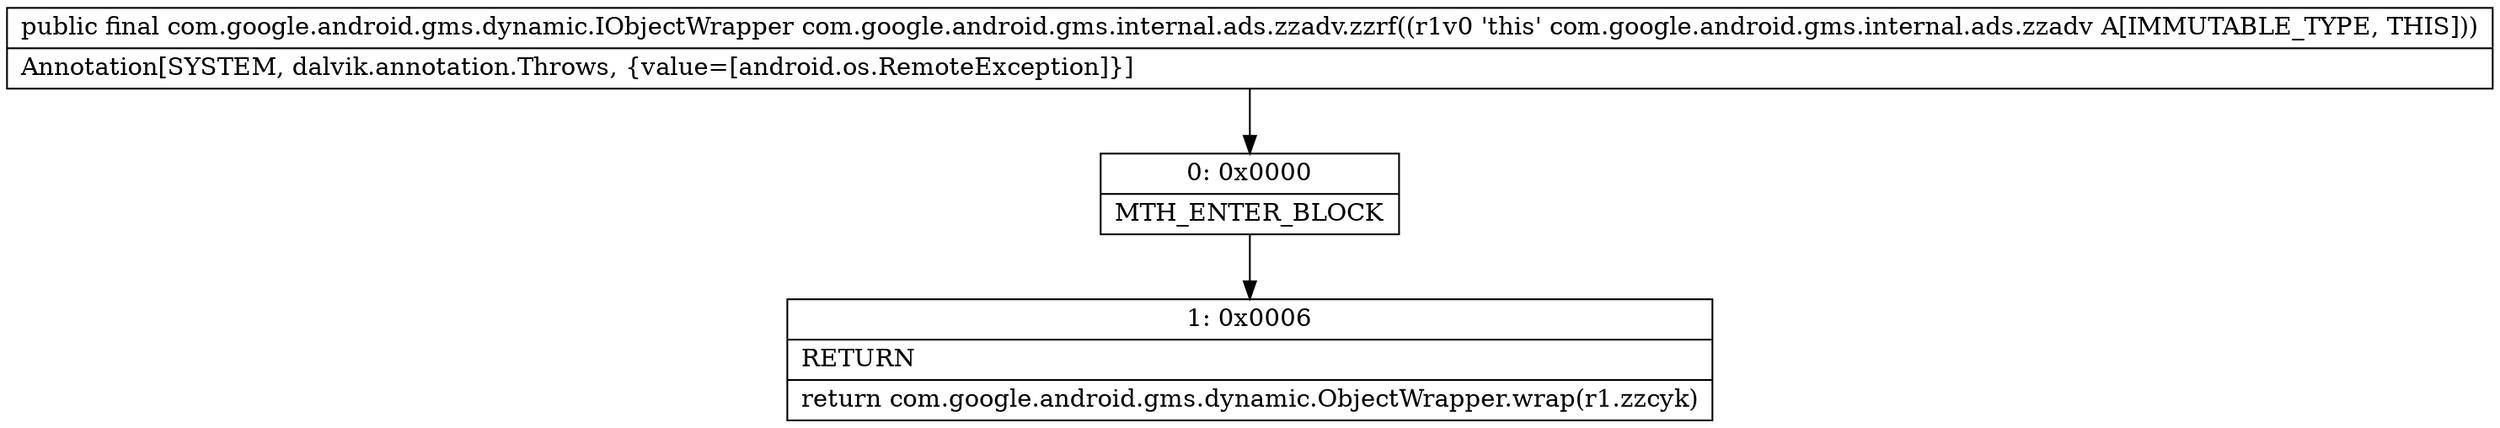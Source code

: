 digraph "CFG forcom.google.android.gms.internal.ads.zzadv.zzrf()Lcom\/google\/android\/gms\/dynamic\/IObjectWrapper;" {
Node_0 [shape=record,label="{0\:\ 0x0000|MTH_ENTER_BLOCK\l}"];
Node_1 [shape=record,label="{1\:\ 0x0006|RETURN\l|return com.google.android.gms.dynamic.ObjectWrapper.wrap(r1.zzcyk)\l}"];
MethodNode[shape=record,label="{public final com.google.android.gms.dynamic.IObjectWrapper com.google.android.gms.internal.ads.zzadv.zzrf((r1v0 'this' com.google.android.gms.internal.ads.zzadv A[IMMUTABLE_TYPE, THIS]))  | Annotation[SYSTEM, dalvik.annotation.Throws, \{value=[android.os.RemoteException]\}]\l}"];
MethodNode -> Node_0;
Node_0 -> Node_1;
}

